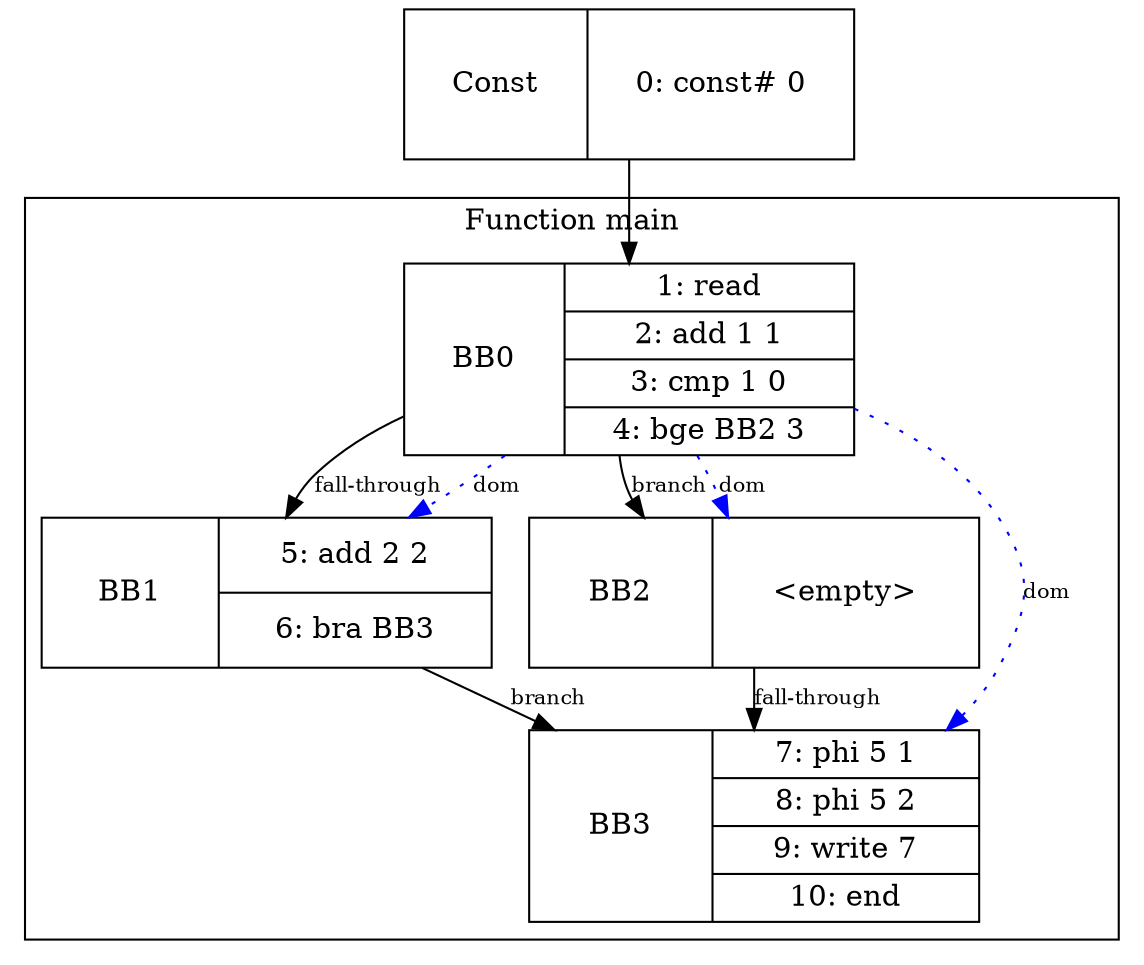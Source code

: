 digraph input {
subgraph const_block {
	const_block [shape=record, width=3.0, height=1.0, label="Const | {0: const# 0}"];
}
subgraph cluster_main {
	node [shape=record];
	label="Function main";
	rankdir=TB;
	ranksep=1.0;
	nodesep=0.5;

	BB0_main [width=3.0, height=1.0, label="BB0 | {1: read | 2: add 1 1 | 3: cmp 1 0 | 4: bge BB2 3}"];
	BB0_main -> BB1_main [label="fall-through", fontsize=10];
	BB0_main -> BB2_main [label="branch", fontsize=10];
	BB1_main [width=3.0, height=1.0, label="BB1 | {5: add 2 2 | 6: bra BB3}"];
	BB1_main -> BB3_main [label="branch", fontsize=10];
	BB0_main -> BB1_main [style=dotted, color=blue, fontsize=10, label="dom"];
	BB2_main [width=3.0, height=1.0, label="BB2 | {\<empty\>}"];
	BB2_main -> BB3_main [label="fall-through", fontsize=10];
	BB0_main -> BB2_main [style=dotted, color=blue, fontsize=10, label="dom"];
	BB3_main [width=3.0, height=1.0, label="BB3 | {7: phi 5 1 | 8: phi 5 2 | 9: write 7 | 10: end}"];
	BB0_main -> BB3_main [style=dotted, color=blue, fontsize=10, label="dom"];
}
const_block -> BB0_main;
}
